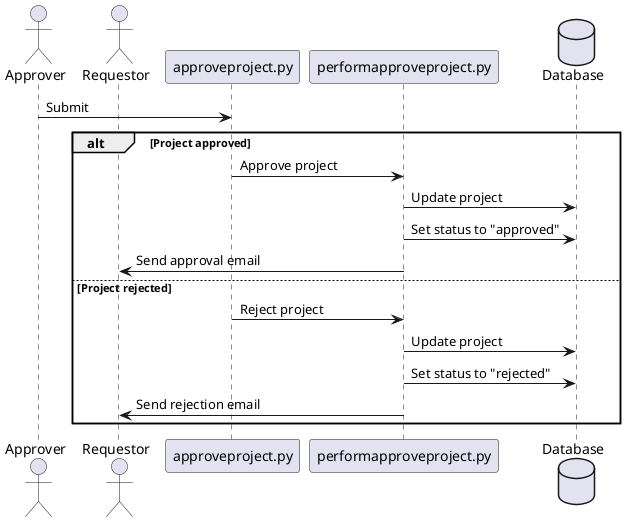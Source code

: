 @startuml
actor Approver
actor Requestor
participant approveproject.py
participant performapproveproject.py
database Database

Approver -> approveproject.py : Submit

alt Project approved

    approveproject.py -> performapproveproject.py : Approve project
    performapproveproject.py -> Database : Update project
    performapproveproject.py -> Database : Set status to "approved"
    performapproveproject.py -> Requestor : Send approval email

else Project rejected

    approveproject.py -> performapproveproject.py : Reject project
    performapproveproject.py -> Database : Update project
    performapproveproject.py -> Database : Set status to "rejected"
    performapproveproject.py -> Requestor : Send rejection email

end


@enduml
